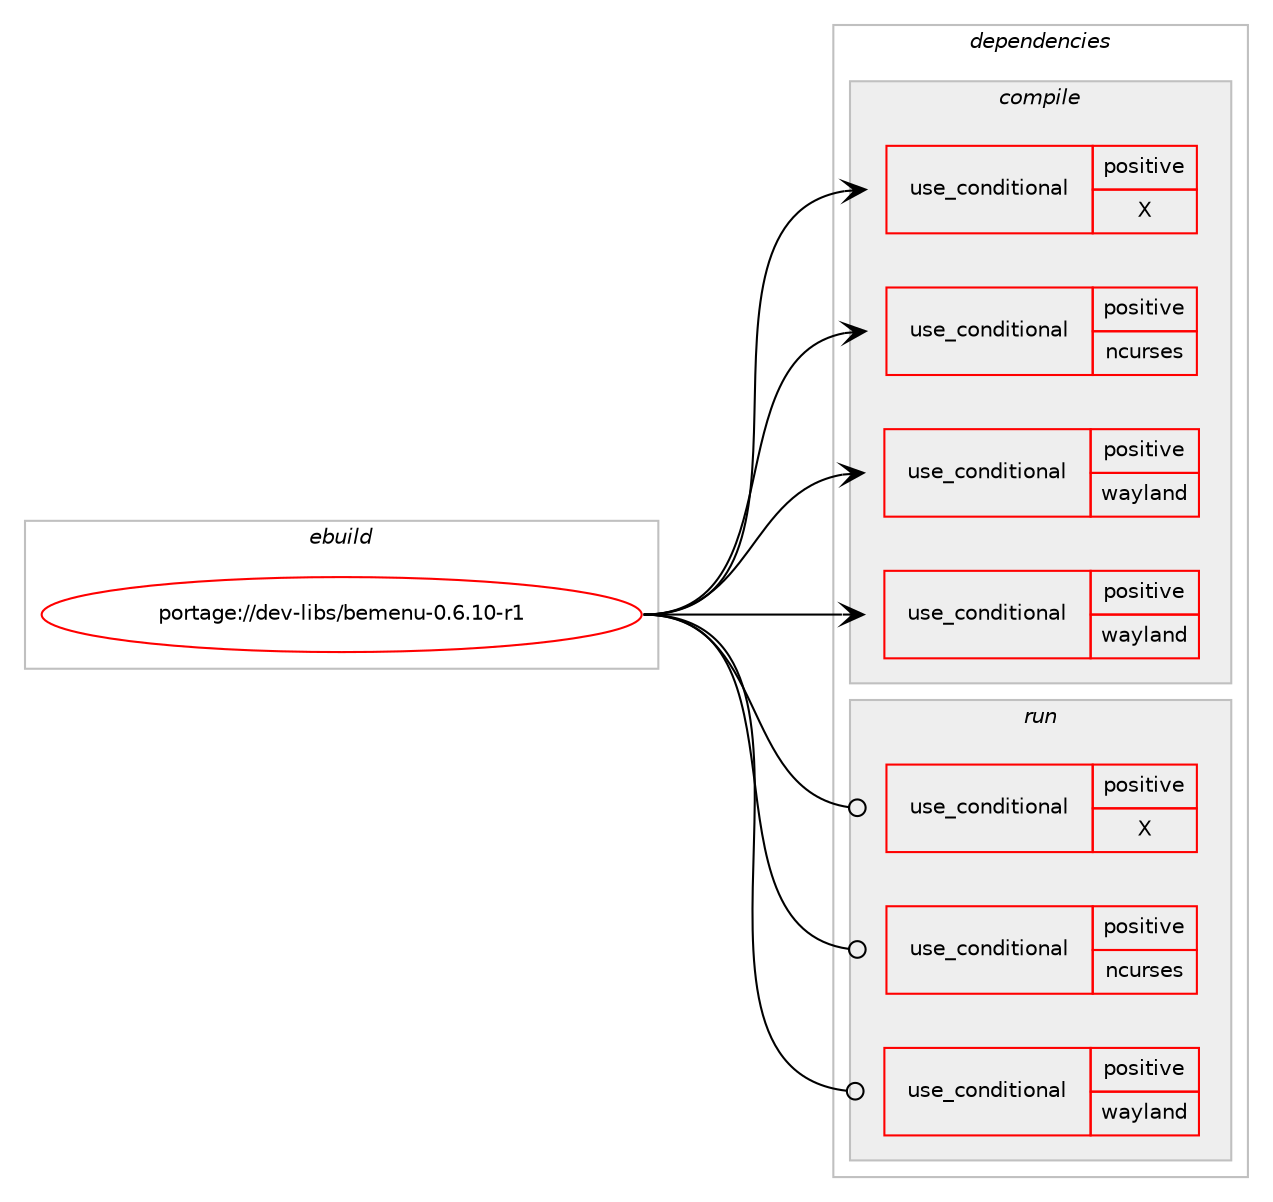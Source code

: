 digraph prolog {

# *************
# Graph options
# *************

newrank=true;
concentrate=true;
compound=true;
graph [rankdir=LR,fontname=Helvetica,fontsize=10,ranksep=1.5];#, ranksep=2.5, nodesep=0.2];
edge  [arrowhead=vee];
node  [fontname=Helvetica,fontsize=10];

# **********
# The ebuild
# **********

subgraph cluster_leftcol {
color=gray;
rank=same;
label=<<i>ebuild</i>>;
id [label="portage://dev-libs/bemenu-0.6.10-r1", color=red, width=4, href="../dev-libs/bemenu-0.6.10-r1.svg"];
}

# ****************
# The dependencies
# ****************

subgraph cluster_midcol {
color=gray;
label=<<i>dependencies</i>>;
subgraph cluster_compile {
fillcolor="#eeeeee";
style=filled;
label=<<i>compile</i>>;
subgraph cond25065 {
dependency54001 [label=<<TABLE BORDER="0" CELLBORDER="1" CELLSPACING="0" CELLPADDING="4"><TR><TD ROWSPAN="3" CELLPADDING="10">use_conditional</TD></TR><TR><TD>positive</TD></TR><TR><TD>X</TD></TR></TABLE>>, shape=none, color=red];
# *** BEGIN UNKNOWN DEPENDENCY TYPE (TODO) ***
# dependency54001 -> package_dependency(portage://dev-libs/bemenu-0.6.10-r1,install,no,x11-libs,libxcb,none,[,,],[],[])
# *** END UNKNOWN DEPENDENCY TYPE (TODO) ***

# *** BEGIN UNKNOWN DEPENDENCY TYPE (TODO) ***
# dependency54001 -> package_dependency(portage://dev-libs/bemenu-0.6.10-r1,install,no,x11-libs,libXext,none,[,,],[],[])
# *** END UNKNOWN DEPENDENCY TYPE (TODO) ***

# *** BEGIN UNKNOWN DEPENDENCY TYPE (TODO) ***
# dependency54001 -> package_dependency(portage://dev-libs/bemenu-0.6.10-r1,install,no,x11-libs,libX11,none,[,,],[],[])
# *** END UNKNOWN DEPENDENCY TYPE (TODO) ***

# *** BEGIN UNKNOWN DEPENDENCY TYPE (TODO) ***
# dependency54001 -> package_dependency(portage://dev-libs/bemenu-0.6.10-r1,install,no,x11-libs,cairo,none,[,,],[],[use(enable(X),none)])
# *** END UNKNOWN DEPENDENCY TYPE (TODO) ***

# *** BEGIN UNKNOWN DEPENDENCY TYPE (TODO) ***
# dependency54001 -> package_dependency(portage://dev-libs/bemenu-0.6.10-r1,install,no,x11-libs,pango,none,[,,],[],[use(enable(X),none)])
# *** END UNKNOWN DEPENDENCY TYPE (TODO) ***

# *** BEGIN UNKNOWN DEPENDENCY TYPE (TODO) ***
# dependency54001 -> package_dependency(portage://dev-libs/bemenu-0.6.10-r1,install,no,x11-libs,libXinerama,none,[,,],[],[])
# *** END UNKNOWN DEPENDENCY TYPE (TODO) ***

}
id:e -> dependency54001:w [weight=20,style="solid",arrowhead="vee"];
subgraph cond25066 {
dependency54002 [label=<<TABLE BORDER="0" CELLBORDER="1" CELLSPACING="0" CELLPADDING="4"><TR><TD ROWSPAN="3" CELLPADDING="10">use_conditional</TD></TR><TR><TD>positive</TD></TR><TR><TD>ncurses</TD></TR></TABLE>>, shape=none, color=red];
# *** BEGIN UNKNOWN DEPENDENCY TYPE (TODO) ***
# dependency54002 -> package_dependency(portage://dev-libs/bemenu-0.6.10-r1,install,no,sys-libs,ncurses,none,[,,],any_same_slot,[])
# *** END UNKNOWN DEPENDENCY TYPE (TODO) ***

}
id:e -> dependency54002:w [weight=20,style="solid",arrowhead="vee"];
subgraph cond25067 {
dependency54003 [label=<<TABLE BORDER="0" CELLBORDER="1" CELLSPACING="0" CELLPADDING="4"><TR><TD ROWSPAN="3" CELLPADDING="10">use_conditional</TD></TR><TR><TD>positive</TD></TR><TR><TD>wayland</TD></TR></TABLE>>, shape=none, color=red];
# *** BEGIN UNKNOWN DEPENDENCY TYPE (TODO) ***
# dependency54003 -> package_dependency(portage://dev-libs/bemenu-0.6.10-r1,install,no,dev-libs,wayland,none,[,,],[],[])
# *** END UNKNOWN DEPENDENCY TYPE (TODO) ***

# *** BEGIN UNKNOWN DEPENDENCY TYPE (TODO) ***
# dependency54003 -> package_dependency(portage://dev-libs/bemenu-0.6.10-r1,install,no,x11-libs,cairo,none,[,,],[],[])
# *** END UNKNOWN DEPENDENCY TYPE (TODO) ***

# *** BEGIN UNKNOWN DEPENDENCY TYPE (TODO) ***
# dependency54003 -> package_dependency(portage://dev-libs/bemenu-0.6.10-r1,install,no,x11-libs,pango,none,[,,],[],[])
# *** END UNKNOWN DEPENDENCY TYPE (TODO) ***

# *** BEGIN UNKNOWN DEPENDENCY TYPE (TODO) ***
# dependency54003 -> package_dependency(portage://dev-libs/bemenu-0.6.10-r1,install,no,x11-libs,libxcb,none,[,,],[],[])
# *** END UNKNOWN DEPENDENCY TYPE (TODO) ***

}
id:e -> dependency54003:w [weight=20,style="solid",arrowhead="vee"];
subgraph cond25068 {
dependency54004 [label=<<TABLE BORDER="0" CELLBORDER="1" CELLSPACING="0" CELLPADDING="4"><TR><TD ROWSPAN="3" CELLPADDING="10">use_conditional</TD></TR><TR><TD>positive</TD></TR><TR><TD>wayland</TD></TR></TABLE>>, shape=none, color=red];
# *** BEGIN UNKNOWN DEPENDENCY TYPE (TODO) ***
# dependency54004 -> package_dependency(portage://dev-libs/bemenu-0.6.10-r1,install,no,dev-libs,wayland-protocols,none,[,,],[],[])
# *** END UNKNOWN DEPENDENCY TYPE (TODO) ***

}
id:e -> dependency54004:w [weight=20,style="solid",arrowhead="vee"];
}
subgraph cluster_compileandrun {
fillcolor="#eeeeee";
style=filled;
label=<<i>compile and run</i>>;
}
subgraph cluster_run {
fillcolor="#eeeeee";
style=filled;
label=<<i>run</i>>;
subgraph cond25069 {
dependency54005 [label=<<TABLE BORDER="0" CELLBORDER="1" CELLSPACING="0" CELLPADDING="4"><TR><TD ROWSPAN="3" CELLPADDING="10">use_conditional</TD></TR><TR><TD>positive</TD></TR><TR><TD>X</TD></TR></TABLE>>, shape=none, color=red];
# *** BEGIN UNKNOWN DEPENDENCY TYPE (TODO) ***
# dependency54005 -> package_dependency(portage://dev-libs/bemenu-0.6.10-r1,run,no,x11-libs,libxcb,none,[,,],[],[])
# *** END UNKNOWN DEPENDENCY TYPE (TODO) ***

# *** BEGIN UNKNOWN DEPENDENCY TYPE (TODO) ***
# dependency54005 -> package_dependency(portage://dev-libs/bemenu-0.6.10-r1,run,no,x11-libs,libXext,none,[,,],[],[])
# *** END UNKNOWN DEPENDENCY TYPE (TODO) ***

# *** BEGIN UNKNOWN DEPENDENCY TYPE (TODO) ***
# dependency54005 -> package_dependency(portage://dev-libs/bemenu-0.6.10-r1,run,no,x11-libs,libX11,none,[,,],[],[])
# *** END UNKNOWN DEPENDENCY TYPE (TODO) ***

# *** BEGIN UNKNOWN DEPENDENCY TYPE (TODO) ***
# dependency54005 -> package_dependency(portage://dev-libs/bemenu-0.6.10-r1,run,no,x11-libs,cairo,none,[,,],[],[use(enable(X),none)])
# *** END UNKNOWN DEPENDENCY TYPE (TODO) ***

# *** BEGIN UNKNOWN DEPENDENCY TYPE (TODO) ***
# dependency54005 -> package_dependency(portage://dev-libs/bemenu-0.6.10-r1,run,no,x11-libs,pango,none,[,,],[],[use(enable(X),none)])
# *** END UNKNOWN DEPENDENCY TYPE (TODO) ***

# *** BEGIN UNKNOWN DEPENDENCY TYPE (TODO) ***
# dependency54005 -> package_dependency(portage://dev-libs/bemenu-0.6.10-r1,run,no,x11-libs,libXinerama,none,[,,],[],[])
# *** END UNKNOWN DEPENDENCY TYPE (TODO) ***

}
id:e -> dependency54005:w [weight=20,style="solid",arrowhead="odot"];
subgraph cond25070 {
dependency54006 [label=<<TABLE BORDER="0" CELLBORDER="1" CELLSPACING="0" CELLPADDING="4"><TR><TD ROWSPAN="3" CELLPADDING="10">use_conditional</TD></TR><TR><TD>positive</TD></TR><TR><TD>ncurses</TD></TR></TABLE>>, shape=none, color=red];
# *** BEGIN UNKNOWN DEPENDENCY TYPE (TODO) ***
# dependency54006 -> package_dependency(portage://dev-libs/bemenu-0.6.10-r1,run,no,sys-libs,ncurses,none,[,,],any_same_slot,[])
# *** END UNKNOWN DEPENDENCY TYPE (TODO) ***

}
id:e -> dependency54006:w [weight=20,style="solid",arrowhead="odot"];
subgraph cond25071 {
dependency54007 [label=<<TABLE BORDER="0" CELLBORDER="1" CELLSPACING="0" CELLPADDING="4"><TR><TD ROWSPAN="3" CELLPADDING="10">use_conditional</TD></TR><TR><TD>positive</TD></TR><TR><TD>wayland</TD></TR></TABLE>>, shape=none, color=red];
# *** BEGIN UNKNOWN DEPENDENCY TYPE (TODO) ***
# dependency54007 -> package_dependency(portage://dev-libs/bemenu-0.6.10-r1,run,no,dev-libs,wayland,none,[,,],[],[])
# *** END UNKNOWN DEPENDENCY TYPE (TODO) ***

# *** BEGIN UNKNOWN DEPENDENCY TYPE (TODO) ***
# dependency54007 -> package_dependency(portage://dev-libs/bemenu-0.6.10-r1,run,no,x11-libs,cairo,none,[,,],[],[])
# *** END UNKNOWN DEPENDENCY TYPE (TODO) ***

# *** BEGIN UNKNOWN DEPENDENCY TYPE (TODO) ***
# dependency54007 -> package_dependency(portage://dev-libs/bemenu-0.6.10-r1,run,no,x11-libs,pango,none,[,,],[],[])
# *** END UNKNOWN DEPENDENCY TYPE (TODO) ***

# *** BEGIN UNKNOWN DEPENDENCY TYPE (TODO) ***
# dependency54007 -> package_dependency(portage://dev-libs/bemenu-0.6.10-r1,run,no,x11-libs,libxcb,none,[,,],[],[])
# *** END UNKNOWN DEPENDENCY TYPE (TODO) ***

}
id:e -> dependency54007:w [weight=20,style="solid",arrowhead="odot"];
}
}

# **************
# The candidates
# **************

subgraph cluster_choices {
rank=same;
color=gray;
label=<<i>candidates</i>>;

}

}
